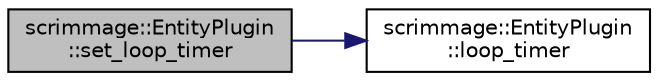 digraph "scrimmage::EntityPlugin::set_loop_timer"
{
 // LATEX_PDF_SIZE
  edge [fontname="Helvetica",fontsize="10",labelfontname="Helvetica",labelfontsize="10"];
  node [fontname="Helvetica",fontsize="10",shape=record];
  rankdir="LR";
  Node1 [label="scrimmage::EntityPlugin\l::set_loop_timer",height=0.2,width=0.4,color="black", fillcolor="grey75", style="filled", fontcolor="black",tooltip=" "];
  Node1 -> Node2 [color="midnightblue",fontsize="10",style="solid",fontname="Helvetica"];
  Node2 [label="scrimmage::EntityPlugin\l::loop_timer",height=0.2,width=0.4,color="black", fillcolor="white", style="filled",URL="$classscrimmage_1_1EntityPlugin.html#a68e60305d128daed57f6ef40c4ef1464",tooltip=" "];
}
